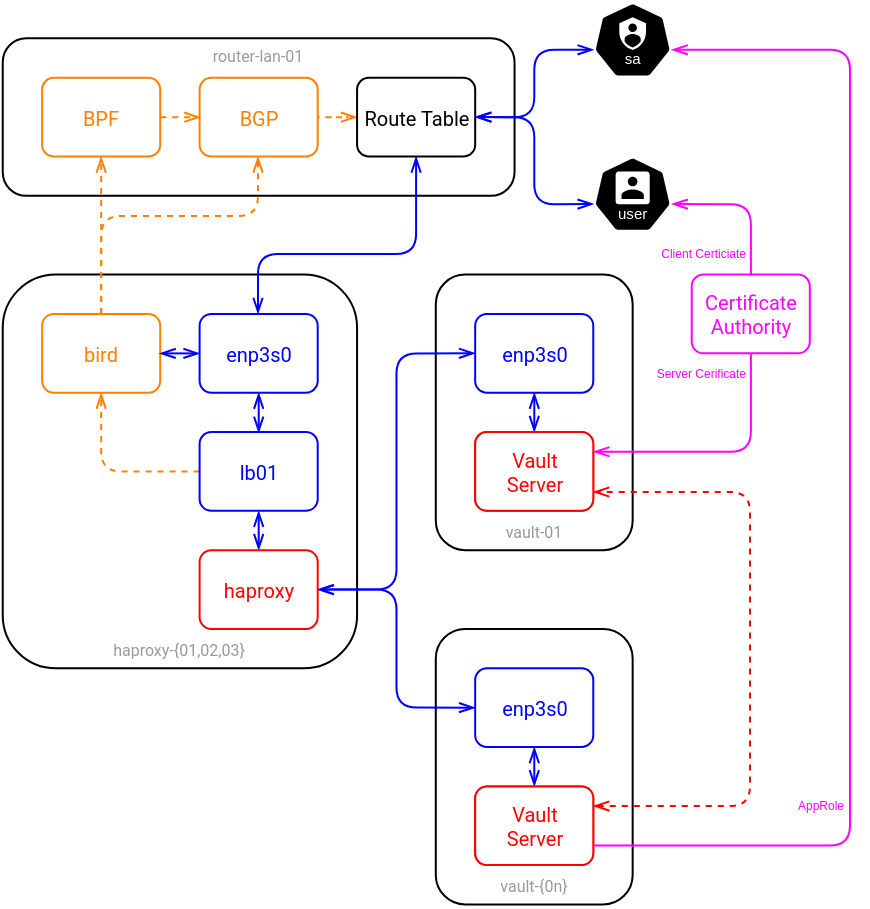 <mxfile version="23.1.5" type="device">
  <diagram name="Page-1" id="-6pzEGewOJ1BeRitTLTA">
    <mxGraphModel dx="668" dy="647" grid="1" gridSize="9.842" guides="1" tooltips="1" connect="1" arrows="1" fold="1" page="1" pageScale="1" pageWidth="1654" pageHeight="1169" math="0" shadow="0">
      <root>
        <mxCell id="0" />
        <mxCell id="1" parent="0" />
        <mxCell id="MfufEncVfSYU2UNgoxGN-66" value="vault-{0n}" style="rounded=1;whiteSpace=wrap;html=1;fontFamily=Roboto;fontSource=https%3A%2F%2Ffonts.googleapis.com%2Fcss%3Ffamily%3DRoboto;verticalAlign=bottom;spacing=3;fontSize=8;fontStyle=0;fontColor=#999999;" parent="1" vertex="1">
          <mxGeometry x="255.9" y="846.45" width="98.43" height="137.79" as="geometry" />
        </mxCell>
        <mxCell id="MfufEncVfSYU2UNgoxGN-21" value="vault-01" style="rounded=1;whiteSpace=wrap;html=1;fontFamily=Roboto;fontSource=https%3A%2F%2Ffonts.googleapis.com%2Fcss%3Ffamily%3DRoboto;verticalAlign=bottom;spacing=3;fontSize=8;fontStyle=0;fontColor=#999999;" parent="1" vertex="1">
          <mxGeometry x="255.9" y="669.29" width="98.43" height="137.79" as="geometry" />
        </mxCell>
        <mxCell id="MfufEncVfSYU2UNgoxGN-9" value="haproxy-{01,02,03}" style="rounded=1;whiteSpace=wrap;html=1;fontFamily=Roboto;fontSource=https%3A%2F%2Ffonts.googleapis.com%2Fcss%3Ffamily%3DRoboto;verticalAlign=bottom;align=center;spacing=3;fontSize=8;fontStyle=0;fontColor=#999999;" parent="1" vertex="1">
          <mxGeometry x="39.37" y="669.29" width="177.17" height="196.85" as="geometry" />
        </mxCell>
        <mxCell id="MfufEncVfSYU2UNgoxGN-1" value="router-lan-01" style="rounded=1;whiteSpace=wrap;html=1;fontFamily=Roboto;fontSource=https%3A%2F%2Ffonts.googleapis.com%2Fcss%3Ffamily%3DRoboto;fontSize=8;verticalAlign=top;spacing=0;fontColor=#999999;" parent="1" vertex="1">
          <mxGeometry x="39.37" y="551.18" width="255.9" height="78.74" as="geometry" />
        </mxCell>
        <mxCell id="MfufEncVfSYU2UNgoxGN-4" style="edgeStyle=orthogonalEdgeStyle;rounded=1;orthogonalLoop=1;jettySize=auto;html=1;endArrow=openThin;endFill=0;fontFamily=Roboto;fontSource=https%3A%2F%2Ffonts.googleapis.com%2Fcss%3Ffamily%3DRoboto;fontSize=10;strokeColor=#FF8000;dashed=1;dashPattern=1 4;" parent="1" source="MfufEncVfSYU2UNgoxGN-2" target="MfufEncVfSYU2UNgoxGN-3" edge="1">
          <mxGeometry relative="1" as="geometry" />
        </mxCell>
        <mxCell id="MfufEncVfSYU2UNgoxGN-2" value="BGP" style="rounded=1;whiteSpace=wrap;html=1;fontFamily=Roboto;fontSource=https%3A%2F%2Ffonts.googleapis.com%2Fcss%3Ffamily%3DRoboto;fontColor=#FF8000;strokeColor=#FF8000;fontSize=10;" parent="1" vertex="1">
          <mxGeometry x="137.8" y="570.87" width="59.055" height="39.37" as="geometry" />
        </mxCell>
        <mxCell id="MfufEncVfSYU2UNgoxGN-77" style="edgeStyle=orthogonalEdgeStyle;rounded=1;orthogonalLoop=1;jettySize=auto;html=1;strokeColor=#0000FF;align=center;verticalAlign=middle;fontFamily=Roboto;fontSize=10;fontColor=#0000FF;labelBackgroundColor=default;endArrow=openThin;endFill=0;fontSource=https%3A%2F%2Ffonts.googleapis.com%2Fcss%3Ffamily%3DRoboto;startArrow=openThin;startFill=0;" parent="1" source="MfufEncVfSYU2UNgoxGN-3" target="MfufEncVfSYU2UNgoxGN-17" edge="1">
          <mxGeometry relative="1" as="geometry">
            <Array as="points">
              <mxPoint x="246" y="659" />
              <mxPoint x="167" y="659" />
            </Array>
          </mxGeometry>
        </mxCell>
        <mxCell id="MfufEncVfSYU2UNgoxGN-3" value="Route Table" style="rounded=1;whiteSpace=wrap;html=1;fontFamily=Roboto;fontSource=https%3A%2F%2Ffonts.googleapis.com%2Fcss%3Ffamily%3DRoboto;fontSize=10;" parent="1" vertex="1">
          <mxGeometry x="216.54" y="570.87" width="59.055" height="39.37" as="geometry" />
        </mxCell>
        <mxCell id="MfufEncVfSYU2UNgoxGN-79" style="edgeStyle=orthogonalEdgeStyle;rounded=1;orthogonalLoop=1;jettySize=auto;html=1;strokeColor=#FF8000;align=center;verticalAlign=middle;fontFamily=Roboto;fontSize=10;fontColor=default;labelBackgroundColor=default;endArrow=openThin;endFill=0;exitX=0.5;exitY=0;exitDx=0;exitDy=0;fontSource=https%3A%2F%2Ffonts.googleapis.com%2Fcss%3Ffamily%3DRoboto;dashed=1;" parent="1" source="MfufEncVfSYU2UNgoxGN-11" target="MfufEncVfSYU2UNgoxGN-2" edge="1">
          <mxGeometry relative="1" as="geometry">
            <Array as="points">
              <mxPoint x="89" y="640" />
              <mxPoint x="167" y="640" />
            </Array>
          </mxGeometry>
        </mxCell>
        <mxCell id="MfufEncVfSYU2UNgoxGN-81" style="edgeStyle=orthogonalEdgeStyle;rounded=1;orthogonalLoop=1;jettySize=auto;html=1;strokeColor=#FF8000;align=center;verticalAlign=middle;fontFamily=Roboto;fontSize=10;fontColor=default;labelBackgroundColor=default;endArrow=openThin;endFill=0;fontSource=https%3A%2F%2Ffonts.googleapis.com%2Fcss%3Ffamily%3DRoboto;dashed=1;" parent="1" source="MfufEncVfSYU2UNgoxGN-11" target="MfufEncVfSYU2UNgoxGN-36" edge="1">
          <mxGeometry relative="1" as="geometry" />
        </mxCell>
        <mxCell id="MfufEncVfSYU2UNgoxGN-11" value="bird" style="rounded=1;whiteSpace=wrap;html=1;fontFamily=Roboto;fontSource=https%3A%2F%2Ffonts.googleapis.com%2Fcss%3Ffamily%3DRoboto;fontColor=#FF8000;strokeColor=#FF8000;fontSize=10;" parent="1" vertex="1">
          <mxGeometry x="59.06" y="688.97" width="59.055" height="39.37" as="geometry" />
        </mxCell>
        <mxCell id="MfufEncVfSYU2UNgoxGN-20" style="edgeStyle=orthogonalEdgeStyle;rounded=1;orthogonalLoop=1;jettySize=auto;html=1;endArrow=openThin;endFill=0;fontFamily=Roboto;fontSource=https%3A%2F%2Ffonts.googleapis.com%2Fcss%3Ffamily%3DRoboto;fontSize=10;fontColor=#0000FF;strokeColor=#0000FF;startArrow=openThin;startFill=0;" parent="1" source="MfufEncVfSYU2UNgoxGN-12" target="MfufEncVfSYU2UNgoxGN-14" edge="1">
          <mxGeometry relative="1" as="geometry" />
        </mxCell>
        <mxCell id="MfufEncVfSYU2UNgoxGN-59" style="edgeStyle=orthogonalEdgeStyle;rounded=1;orthogonalLoop=1;jettySize=auto;html=1;entryX=0.5;entryY=1;entryDx=0;entryDy=0;strokeColor=#FF8000;align=center;verticalAlign=middle;fontFamily=Roboto;fontSize=10;fontColor=default;labelBackgroundColor=default;endArrow=openThin;endFill=0;fontSource=https%3A%2F%2Ffonts.googleapis.com%2Fcss%3Ffamily%3DRoboto;dashed=1;" parent="1" source="MfufEncVfSYU2UNgoxGN-12" target="MfufEncVfSYU2UNgoxGN-11" edge="1">
          <mxGeometry relative="1" as="geometry" />
        </mxCell>
        <mxCell id="MfufEncVfSYU2UNgoxGN-12" value="lb01" style="rounded=1;whiteSpace=wrap;html=1;fontFamily=Roboto;fontSource=https%3A%2F%2Ffonts.googleapis.com%2Fcss%3Ffamily%3DRoboto;fontSize=10;fontColor=#0000FF;strokeColor=#0000FF;" parent="1" vertex="1">
          <mxGeometry x="137.8" y="748.03" width="59.055" height="39.37" as="geometry" />
        </mxCell>
        <mxCell id="MfufEncVfSYU2UNgoxGN-75" style="edgeStyle=orthogonalEdgeStyle;rounded=1;orthogonalLoop=1;jettySize=auto;html=1;entryX=0;entryY=0.5;entryDx=0;entryDy=0;strokeColor=#0000FF;align=center;verticalAlign=middle;fontFamily=Roboto;fontSize=10;fontColor=#0000FF;labelBackgroundColor=default;endArrow=openThin;endFill=0;fontSource=https%3A%2F%2Ffonts.googleapis.com%2Fcss%3Ffamily%3DRoboto;startArrow=openThin;startFill=0;" parent="1" source="MfufEncVfSYU2UNgoxGN-14" target="MfufEncVfSYU2UNgoxGN-69" edge="1">
          <mxGeometry relative="1" as="geometry" />
        </mxCell>
        <mxCell id="MfufEncVfSYU2UNgoxGN-76" style="edgeStyle=orthogonalEdgeStyle;rounded=1;orthogonalLoop=1;jettySize=auto;html=1;entryX=0;entryY=0.5;entryDx=0;entryDy=0;strokeColor=#0000FF;align=center;verticalAlign=middle;fontFamily=Roboto;fontSize=10;fontColor=#0000FF;labelBackgroundColor=default;endArrow=openThin;endFill=0;fontSource=https%3A%2F%2Ffonts.googleapis.com%2Fcss%3Ffamily%3DRoboto;startArrow=openThin;startFill=0;" parent="1" source="MfufEncVfSYU2UNgoxGN-14" target="MfufEncVfSYU2UNgoxGN-23" edge="1">
          <mxGeometry relative="1" as="geometry" />
        </mxCell>
        <mxCell id="MfufEncVfSYU2UNgoxGN-14" value="haproxy" style="rounded=1;whiteSpace=wrap;html=1;fontFamily=Roboto;fontSource=https%3A%2F%2Ffonts.googleapis.com%2Fcss%3Ffamily%3DRoboto;fontSize=10;fontColor=#FF0000;strokeColor=#FF0000;" parent="1" vertex="1">
          <mxGeometry x="137.8" y="807.08" width="59.055" height="39.37" as="geometry" />
        </mxCell>
        <mxCell id="MfufEncVfSYU2UNgoxGN-19" style="edgeStyle=orthogonalEdgeStyle;rounded=1;orthogonalLoop=1;jettySize=auto;html=1;entryX=0.5;entryY=0;entryDx=0;entryDy=0;endArrow=openThin;endFill=0;fontFamily=Roboto;fontSource=https%3A%2F%2Ffonts.googleapis.com%2Fcss%3Ffamily%3DRoboto;fontSize=10;fontColor=#0000FF;strokeColor=#0000FF;startArrow=openThin;startFill=0;" parent="1" source="MfufEncVfSYU2UNgoxGN-17" target="MfufEncVfSYU2UNgoxGN-12" edge="1">
          <mxGeometry relative="1" as="geometry" />
        </mxCell>
        <mxCell id="MfufEncVfSYU2UNgoxGN-17" value="enp3s0" style="rounded=1;whiteSpace=wrap;html=1;fontFamily=Roboto;fontSource=https%3A%2F%2Ffonts.googleapis.com%2Fcss%3Ffamily%3DRoboto;fontSize=10;fontColor=#0000FF;strokeColor=#0000FF;" parent="1" vertex="1">
          <mxGeometry x="137.8" y="688.97" width="59.055" height="39.37" as="geometry" />
        </mxCell>
        <mxCell id="MfufEncVfSYU2UNgoxGN-37" style="edgeStyle=orthogonalEdgeStyle;rounded=1;orthogonalLoop=1;jettySize=auto;html=1;entryX=0;entryY=0.5;entryDx=0;entryDy=0;strokeColor=#FF8000;align=center;verticalAlign=middle;fontFamily=Roboto;fontSize=10;fontColor=default;labelBackgroundColor=default;endArrow=openThin;endFill=0;fontSource=https%3A%2F%2Ffonts.googleapis.com%2Fcss%3Ffamily%3DRoboto;dashed=1;" parent="1" source="MfufEncVfSYU2UNgoxGN-36" target="MfufEncVfSYU2UNgoxGN-2" edge="1">
          <mxGeometry relative="1" as="geometry" />
        </mxCell>
        <mxCell id="MfufEncVfSYU2UNgoxGN-36" value="BPF" style="rounded=1;whiteSpace=wrap;html=1;fontFamily=Roboto;fontSource=https%3A%2F%2Ffonts.googleapis.com%2Fcss%3Ffamily%3DRoboto;fontColor=#FF8000;strokeColor=#FF8000;fontSize=10;" parent="1" vertex="1">
          <mxGeometry x="59.06" y="570.87" width="59.055" height="39.37" as="geometry" />
        </mxCell>
        <mxCell id="MfufEncVfSYU2UNgoxGN-61" style="edgeStyle=orthogonalEdgeStyle;rounded=1;orthogonalLoop=1;jettySize=auto;html=1;entryX=0.978;entryY=0.493;entryDx=0;entryDy=0;entryPerimeter=0;strokeColor=#0000FF;align=center;verticalAlign=middle;fontFamily=Roboto;fontSize=10;fontColor=default;labelBackgroundColor=default;endArrow=openThin;endFill=0;fontSource=https%3A%2F%2Ffonts.googleapis.com%2Fcss%3Ffamily%3DRoboto;startArrow=openThin;startFill=0;" parent="1" source="MfufEncVfSYU2UNgoxGN-17" target="MfufEncVfSYU2UNgoxGN-11" edge="1">
          <mxGeometry relative="1" as="geometry" />
        </mxCell>
        <mxCell id="MfufEncVfSYU2UNgoxGN-74" style="edgeStyle=orthogonalEdgeStyle;rounded=1;orthogonalLoop=1;jettySize=auto;html=1;entryX=1;entryY=0.75;entryDx=0;entryDy=0;strokeColor=#FF0000;align=center;verticalAlign=middle;fontFamily=Roboto;fontSize=10;fontColor=default;labelBackgroundColor=default;endArrow=openThin;endFill=0;fontSource=https%3A%2F%2Ffonts.googleapis.com%2Fcss%3Ffamily%3DRoboto;dashed=1;exitX=1;exitY=0.25;exitDx=0;exitDy=0;startArrow=openThin;startFill=0;" parent="1" source="MfufEncVfSYU2UNgoxGN-92" target="MfufEncVfSYU2UNgoxGN-91" edge="1">
          <mxGeometry relative="1" as="geometry">
            <Array as="points">
              <mxPoint x="413" y="935" />
              <mxPoint x="413" y="778" />
              <mxPoint x="335" y="778" />
            </Array>
          </mxGeometry>
        </mxCell>
        <mxCell id="MfufEncVfSYU2UNgoxGN-22" value="vault server" style="rounded=1;whiteSpace=wrap;html=1;fontFamily=Roboto;fontSource=https%3A%2F%2Ffonts.googleapis.com%2Fcss%3Ffamily%3DRoboto;strokeColor=#FF0000;fontSize=10;" parent="1" vertex="1">
          <mxGeometry x="275.58" y="748.03" width="59.055" height="39.37" as="geometry" />
        </mxCell>
        <mxCell id="MfufEncVfSYU2UNgoxGN-24" style="edgeStyle=orthogonalEdgeStyle;rounded=1;orthogonalLoop=1;jettySize=auto;html=1;endArrow=openThin;endFill=0;fontFamily=Roboto;fontSource=https%3A%2F%2Ffonts.googleapis.com%2Fcss%3Ffamily%3DRoboto;fontSize=10;strokeColor=#0000FF;startArrow=openThin;startFill=0;" parent="1" source="MfufEncVfSYU2UNgoxGN-23" target="MfufEncVfSYU2UNgoxGN-22" edge="1">
          <mxGeometry relative="1" as="geometry">
            <Array as="points">
              <mxPoint x="305" y="738" />
              <mxPoint x="305" y="738" />
            </Array>
          </mxGeometry>
        </mxCell>
        <mxCell id="MfufEncVfSYU2UNgoxGN-23" value="enp3s0" style="rounded=1;whiteSpace=wrap;html=1;fontFamily=Roboto;fontSource=https%3A%2F%2Ffonts.googleapis.com%2Fcss%3Ffamily%3DRoboto;fontSize=10;fontColor=#0000FF;strokeColor=#0000FF;" parent="1" vertex="1">
          <mxGeometry x="275.585" y="688.975" width="59.055" height="39.37" as="geometry" />
        </mxCell>
        <mxCell id="MfufEncVfSYU2UNgoxGN-86" style="edgeStyle=orthogonalEdgeStyle;rounded=1;orthogonalLoop=1;jettySize=auto;html=1;entryX=1;entryY=0.5;entryDx=0;entryDy=0;strokeColor=#0000FF;align=center;verticalAlign=middle;fontFamily=Helvetica;fontSize=10;fontColor=default;labelBackgroundColor=default;endArrow=openThin;endFill=0;exitX=0.005;exitY=0.63;exitDx=0;exitDy=0;exitPerimeter=0;startArrow=openThin;startFill=0;" parent="1" source="MfufEncVfSYU2UNgoxGN-102" target="MfufEncVfSYU2UNgoxGN-3" edge="1">
          <mxGeometry relative="1" as="geometry">
            <mxPoint x="356.11" y="620.12" as="sourcePoint" />
          </mxGeometry>
        </mxCell>
        <mxCell id="MfufEncVfSYU2UNgoxGN-85" style="edgeStyle=orthogonalEdgeStyle;rounded=1;orthogonalLoop=1;jettySize=auto;html=1;entryX=1;entryY=0.5;entryDx=0;entryDy=0;strokeColor=#0000FF;align=center;verticalAlign=middle;fontFamily=Helvetica;fontSize=10;fontColor=default;labelBackgroundColor=default;endArrow=openThin;endFill=0;exitX=0.005;exitY=0.63;exitDx=0;exitDy=0;exitPerimeter=0;startArrow=openThin;startFill=0;" parent="1" source="MfufEncVfSYU2UNgoxGN-101" target="MfufEncVfSYU2UNgoxGN-3" edge="1">
          <mxGeometry relative="1" as="geometry">
            <mxPoint x="354.33" y="561" as="sourcePoint" />
          </mxGeometry>
        </mxCell>
        <mxCell id="MfufEncVfSYU2UNgoxGN-67" value="vault server" style="rounded=1;whiteSpace=wrap;html=1;fontFamily=Roboto;fontSource=https%3A%2F%2Ffonts.googleapis.com%2Fcss%3Ffamily%3DRoboto;strokeColor=#FF0000;fontSize=10;" parent="1" vertex="1">
          <mxGeometry x="275.582" y="925.192" width="59.055" height="39.37" as="geometry" />
        </mxCell>
        <mxCell id="MfufEncVfSYU2UNgoxGN-68" style="edgeStyle=orthogonalEdgeStyle;rounded=1;orthogonalLoop=1;jettySize=auto;html=1;endArrow=openThin;endFill=0;fontFamily=Roboto;fontSource=https%3A%2F%2Ffonts.googleapis.com%2Fcss%3Ffamily%3DRoboto;fontSize=10;strokeColor=#0000FF;startArrow=openThin;startFill=0;" parent="1" source="MfufEncVfSYU2UNgoxGN-69" target="MfufEncVfSYU2UNgoxGN-67" edge="1">
          <mxGeometry relative="1" as="geometry" />
        </mxCell>
        <mxCell id="MfufEncVfSYU2UNgoxGN-69" value="enp3s0" style="rounded=1;whiteSpace=wrap;html=1;fontFamily=Roboto;fontSource=https%3A%2F%2Ffonts.googleapis.com%2Fcss%3Ffamily%3DRoboto;fontSize=10;fontColor=#0000FF;strokeColor=#0000FF;" parent="1" vertex="1">
          <mxGeometry x="275.587" y="866.137" width="59.055" height="39.37" as="geometry" />
        </mxCell>
        <mxCell id="MfufEncVfSYU2UNgoxGN-91" value="Vault&lt;br&gt;Server" style="rounded=1;whiteSpace=wrap;html=1;fontFamily=Roboto;fontSource=https%3A%2F%2Ffonts.googleapis.com%2Fcss%3Ffamily%3DRoboto;strokeColor=#FF0000;fontSize=10;labelBackgroundColor=none;fontColor=#FF0000;" parent="1" vertex="1">
          <mxGeometry x="275.59" y="748.03" width="59.055" height="39.37" as="geometry" />
        </mxCell>
        <mxCell id="MfufEncVfSYU2UNgoxGN-92" value="Vault&lt;br&gt;Server" style="rounded=1;whiteSpace=wrap;html=1;fontFamily=Roboto;fontSource=https%3A%2F%2Ffonts.googleapis.com%2Fcss%3Ffamily%3DRoboto;strokeColor=#FF0000;fontSize=10;labelBackgroundColor=none;fontColor=#FF0000;" parent="1" vertex="1">
          <mxGeometry x="275.592" y="925.192" width="59.055" height="39.37" as="geometry" />
        </mxCell>
        <mxCell id="MfufEncVfSYU2UNgoxGN-98" style="edgeStyle=orthogonalEdgeStyle;rounded=1;orthogonalLoop=1;jettySize=auto;html=1;strokeColor=#FF00FF;align=center;verticalAlign=middle;fontFamily=Helvetica;fontSize=11;fontColor=default;labelBackgroundColor=default;endArrow=openThin;endFill=0;entryX=0.995;entryY=0.63;entryDx=0;entryDy=0;entryPerimeter=0;" parent="1" source="MfufEncVfSYU2UNgoxGN-97" target="MfufEncVfSYU2UNgoxGN-102" edge="1">
          <mxGeometry relative="1" as="geometry">
            <mxPoint x="391.9" y="620" as="targetPoint" />
            <Array as="points">
              <mxPoint x="413" y="634" />
            </Array>
          </mxGeometry>
        </mxCell>
        <mxCell id="MfufEncVfSYU2UNgoxGN-104" value="Client Certiciate" style="edgeLabel;html=1;align=right;verticalAlign=middle;resizable=0;points=[];rounded=1;fontFamily=Helvetica;fontSize=6;fontColor=#FF00FF;labelBackgroundColor=default;spacing=4;" parent="MfufEncVfSYU2UNgoxGN-98" vertex="1" connectable="0">
          <mxGeometry x="-0.029" y="-1" relative="1" as="geometry">
            <mxPoint x="1" y="26" as="offset" />
          </mxGeometry>
        </mxCell>
        <mxCell id="MfufEncVfSYU2UNgoxGN-99" style="edgeStyle=orthogonalEdgeStyle;rounded=1;orthogonalLoop=1;jettySize=auto;html=1;entryX=1;entryY=0.25;entryDx=0;entryDy=0;strokeColor=#FF00FF;align=center;verticalAlign=middle;fontFamily=Helvetica;fontSize=11;fontColor=default;labelBackgroundColor=default;endArrow=openThin;endFill=0;" parent="1" source="MfufEncVfSYU2UNgoxGN-97" target="MfufEncVfSYU2UNgoxGN-91" edge="1">
          <mxGeometry relative="1" as="geometry">
            <Array as="points">
              <mxPoint x="413" y="758" />
            </Array>
          </mxGeometry>
        </mxCell>
        <mxCell id="MfufEncVfSYU2UNgoxGN-105" value="Server Cerificate" style="edgeLabel;html=1;align=right;verticalAlign=middle;resizable=0;points=[];rounded=1;fontFamily=Helvetica;fontSize=6;fontColor=#FF00FF;labelBackgroundColor=default;spacing=4;" parent="MfufEncVfSYU2UNgoxGN-99" vertex="1" connectable="0">
          <mxGeometry x="-0.204" y="1" relative="1" as="geometry">
            <mxPoint x="2" y="-40" as="offset" />
          </mxGeometry>
        </mxCell>
        <mxCell id="MfufEncVfSYU2UNgoxGN-97" value="Certificate Authority" style="rounded=1;whiteSpace=wrap;html=1;fontFamily=Roboto;fontSource=https%3A%2F%2Ffonts.googleapis.com%2Fcss%3Ffamily%3DRoboto;strokeColor=#FF00FF;fontSize=10;labelBackgroundColor=none;fontColor=#FF00FF;" parent="1" vertex="1">
          <mxGeometry x="383.855" y="669.295" width="59.055" height="39.37" as="geometry" />
        </mxCell>
        <mxCell id="MfufEncVfSYU2UNgoxGN-101" value="" style="aspect=fixed;sketch=0;html=1;dashed=0;whitespace=wrap;fillColor=#000000;strokeColor=#ffffff;points=[[0.005,0.63,0],[0.1,0.2,0],[0.9,0.2,0],[0.5,0,0],[0.995,0.63,0],[0.72,0.99,0],[0.5,1,0],[0.28,0.99,0]];shape=mxgraph.kubernetes.icon2;kubernetesLabel=1;prIcon=sa;rounded=1;fontFamily=Helvetica;fontSize=11;fontColor=default;labelBackgroundColor=default;" parent="1" vertex="1">
          <mxGeometry x="334.65" y="533.07" width="39.37" height="37.795" as="geometry" />
        </mxCell>
        <mxCell id="MfufEncVfSYU2UNgoxGN-102" value="" style="aspect=fixed;sketch=0;html=1;dashed=0;whitespace=wrap;fillColor=#000000;strokeColor=#ffffff;points=[[0.005,0.63,0],[0.1,0.2,0],[0.9,0.2,0],[0.5,0,0],[0.995,0.63,0],[0.72,0.99,0],[0.5,1,0],[0.28,0.99,0]];shape=mxgraph.kubernetes.icon2;kubernetesLabel=1;prIcon=user;rounded=1;fontFamily=Helvetica;fontSize=11;fontColor=default;labelBackgroundColor=default;" parent="1" vertex="1">
          <mxGeometry x="334.65" y="610.24" width="39.37" height="37.795" as="geometry" />
        </mxCell>
        <mxCell id="MfufEncVfSYU2UNgoxGN-103" style="edgeStyle=orthogonalEdgeStyle;rounded=1;orthogonalLoop=1;jettySize=auto;html=1;entryX=0.995;entryY=0.63;entryDx=0;entryDy=0;entryPerimeter=0;strokeColor=#FF00FF;align=center;verticalAlign=middle;fontFamily=Helvetica;fontSize=11;fontColor=#FF00FF;labelBackgroundColor=default;endArrow=openThin;endFill=0;exitX=1;exitY=0.75;exitDx=0;exitDy=0;" parent="1" source="MfufEncVfSYU2UNgoxGN-92" target="MfufEncVfSYU2UNgoxGN-101" edge="1">
          <mxGeometry relative="1" as="geometry">
            <Array as="points">
              <mxPoint x="463" y="955" />
              <mxPoint x="463" y="557" />
            </Array>
          </mxGeometry>
        </mxCell>
        <mxCell id="MfufEncVfSYU2UNgoxGN-106" value="AppRole" style="edgeLabel;html=1;align=right;verticalAlign=middle;resizable=0;points=[];rounded=1;fontFamily=Helvetica;fontSize=6;fontColor=#FF00FF;labelBackgroundColor=default;spacing=4;" parent="MfufEncVfSYU2UNgoxGN-103" vertex="1" connectable="0">
          <mxGeometry x="0.736" y="-2" relative="1" as="geometry">
            <mxPoint x="7" y="380" as="offset" />
          </mxGeometry>
        </mxCell>
      </root>
    </mxGraphModel>
  </diagram>
</mxfile>
